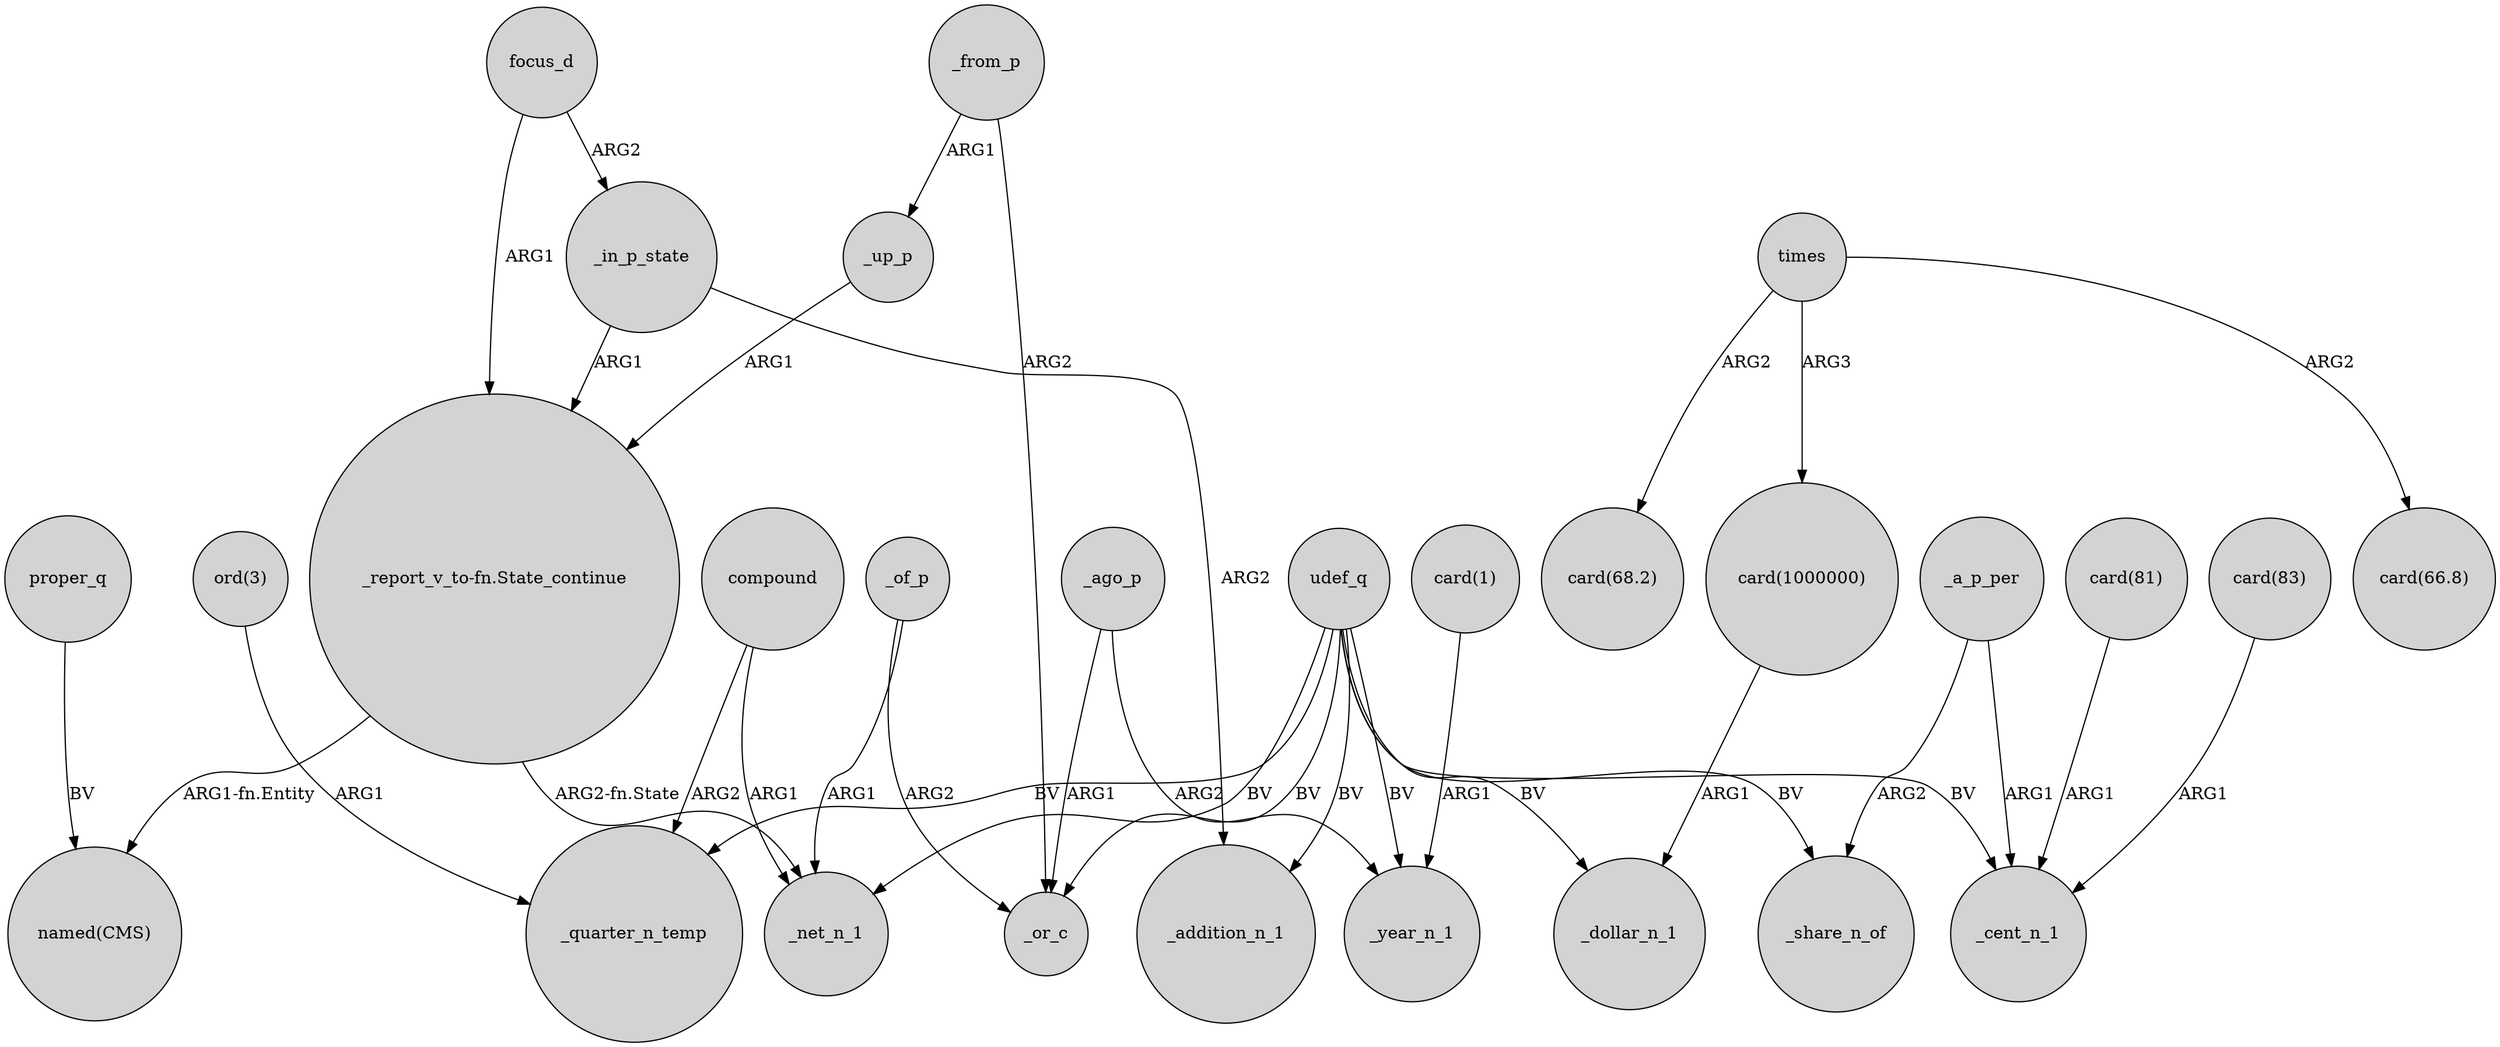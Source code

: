digraph {
	node [shape=circle style=filled]
	focus_d -> _in_p_state [label=ARG2]
	"ord(3)" -> _quarter_n_temp [label=ARG1]
	_a_p_per -> _cent_n_1 [label=ARG1]
	"card(1)" -> _year_n_1 [label=ARG1]
	times -> "card(1000000)" [label=ARG3]
	udef_q -> _addition_n_1 [label=BV]
	"_report_v_to-fn.State_continue" -> "named(CMS)" [label="ARG1-fn.Entity"]
	times -> "card(68.2)" [label=ARG2]
	udef_q -> _cent_n_1 [label=BV]
	udef_q -> _or_c [label=BV]
	compound -> _quarter_n_temp [label=ARG2]
	_a_p_per -> _share_n_of [label=ARG2]
	_in_p_state -> "_report_v_to-fn.State_continue" [label=ARG1]
	"card(81)" -> _cent_n_1 [label=ARG1]
	udef_q -> _share_n_of [label=BV]
	udef_q -> _net_n_1 [label=BV]
	compound -> _net_n_1 [label=ARG1]
	udef_q -> _dollar_n_1 [label=BV]
	"card(1000000)" -> _dollar_n_1 [label=ARG1]
	proper_q -> "named(CMS)" [label=BV]
	_of_p -> _net_n_1 [label=ARG1]
	_from_p -> _or_c [label=ARG2]
	focus_d -> "_report_v_to-fn.State_continue" [label=ARG1]
	_up_p -> "_report_v_to-fn.State_continue" [label=ARG1]
	udef_q -> _quarter_n_temp [label=BV]
	_ago_p -> _year_n_1 [label=ARG2]
	_in_p_state -> _addition_n_1 [label=ARG2]
	udef_q -> _year_n_1 [label=BV]
	_of_p -> _or_c [label=ARG2]
	_from_p -> _up_p [label=ARG1]
	_ago_p -> _or_c [label=ARG1]
	times -> "card(66.8)" [label=ARG2]
	"card(83)" -> _cent_n_1 [label=ARG1]
	"_report_v_to-fn.State_continue" -> _net_n_1 [label="ARG2-fn.State"]
}
